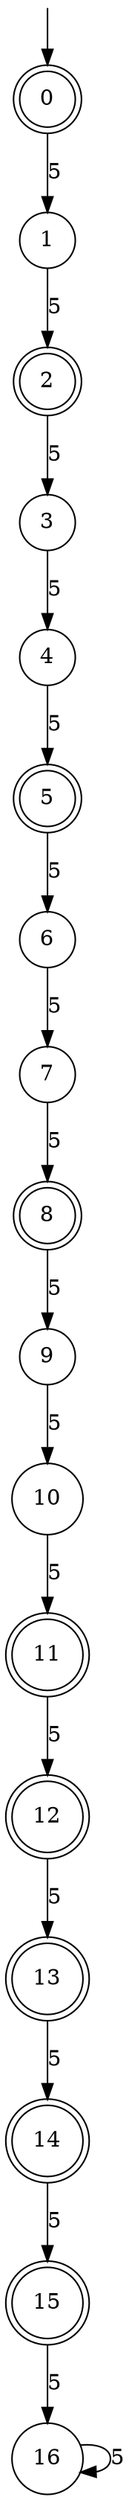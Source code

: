 digraph g {

	s0 [shape="doublecircle" label="0"];
	s1 [shape="circle" label="1"];
	s2 [shape="doublecircle" label="2"];
	s3 [shape="circle" label="3"];
	s4 [shape="circle" label="4"];
	s5 [shape="doublecircle" label="5"];
	s6 [shape="circle" label="6"];
	s7 [shape="circle" label="7"];
	s8 [shape="doublecircle" label="8"];
	s9 [shape="circle" label="9"];
	s10 [shape="circle" label="10"];
	s11 [shape="doublecircle" label="11"];
	s12 [shape="doublecircle" label="12"];
	s13 [shape="doublecircle" label="13"];
	s14 [shape="doublecircle" label="14"];
	s15 [shape="doublecircle" label="15"];
	s16 [shape="circle" label="16"];
	s0 -> s1 [label="5"];
	s1 -> s2 [label="5"];
	s2 -> s3 [label="5"];
	s3 -> s4 [label="5"];
	s4 -> s5 [label="5"];
	s5 -> s6 [label="5"];
	s6 -> s7 [label="5"];
	s7 -> s8 [label="5"];
	s8 -> s9 [label="5"];
	s9 -> s10 [label="5"];
	s10 -> s11 [label="5"];
	s11 -> s12 [label="5"];
	s12 -> s13 [label="5"];
	s13 -> s14 [label="5"];
	s14 -> s15 [label="5"];
	s15 -> s16 [label="5"];
	s16 -> s16 [label="5"];

__start0 [label="" shape="none" width="0" height="0"];
__start0 -> s0;

}
